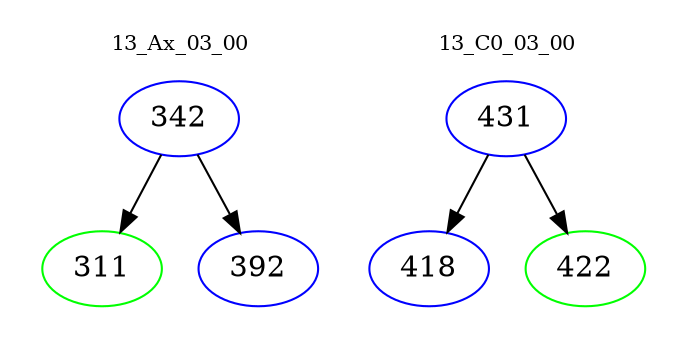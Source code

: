 digraph{
subgraph cluster_0 {
color = white
label = "13_Ax_03_00";
fontsize=10;
T0_342 [label="342", color="blue"]
T0_342 -> T0_311 [color="black"]
T0_311 [label="311", color="green"]
T0_342 -> T0_392 [color="black"]
T0_392 [label="392", color="blue"]
}
subgraph cluster_1 {
color = white
label = "13_C0_03_00";
fontsize=10;
T1_431 [label="431", color="blue"]
T1_431 -> T1_418 [color="black"]
T1_418 [label="418", color="blue"]
T1_431 -> T1_422 [color="black"]
T1_422 [label="422", color="green"]
}
}
